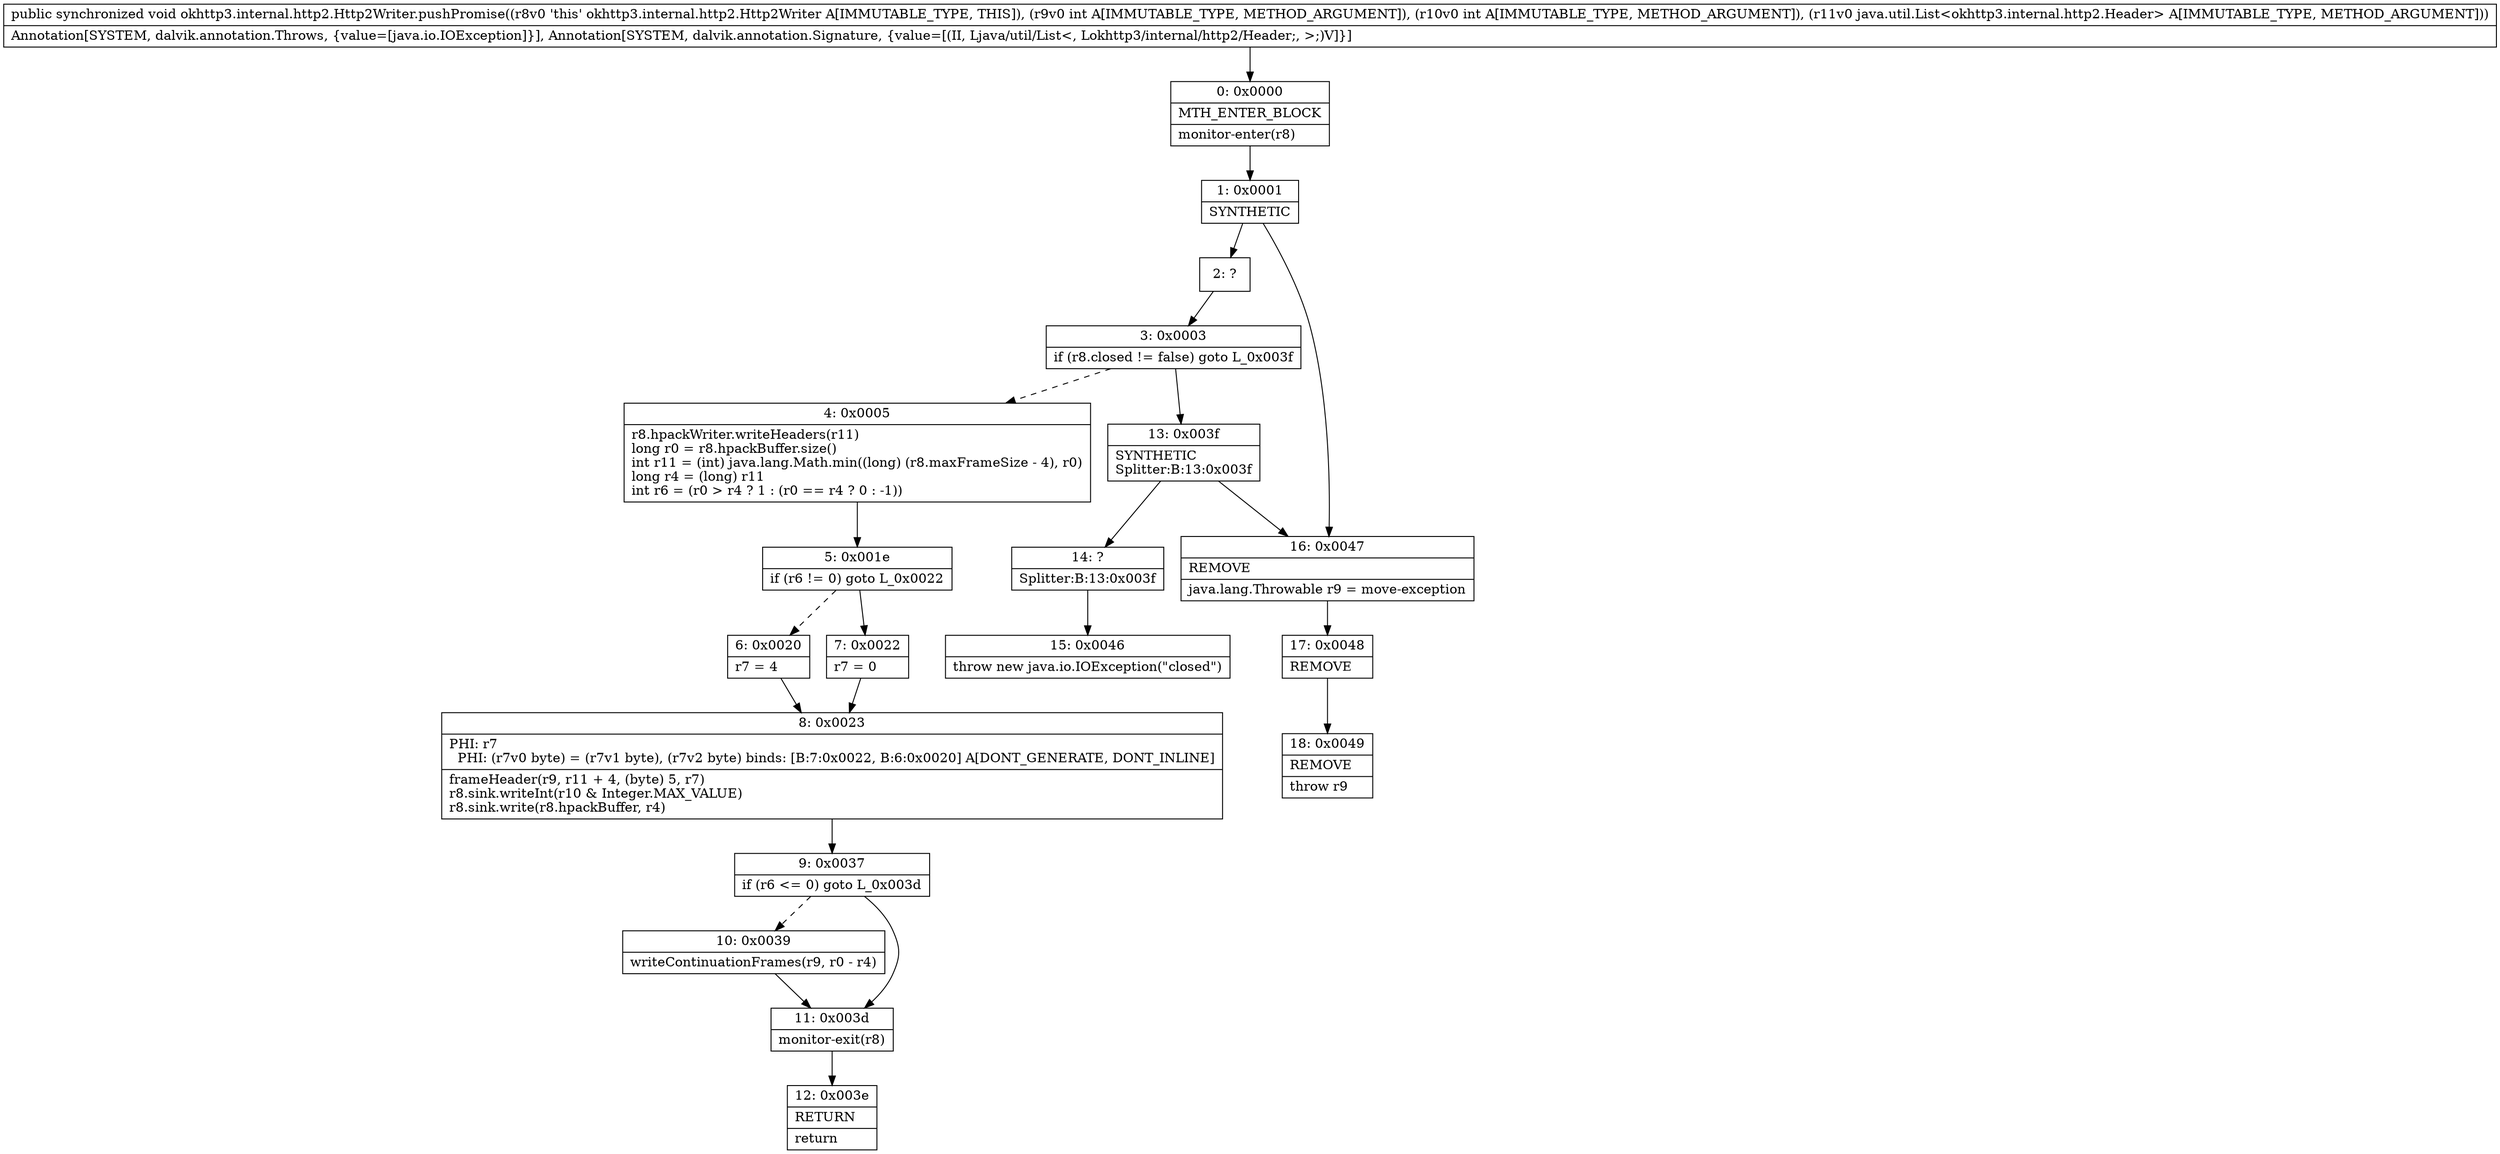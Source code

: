 digraph "CFG forokhttp3.internal.http2.Http2Writer.pushPromise(IILjava\/util\/List;)V" {
Node_0 [shape=record,label="{0\:\ 0x0000|MTH_ENTER_BLOCK\l|monitor\-enter(r8)\l}"];
Node_1 [shape=record,label="{1\:\ 0x0001|SYNTHETIC\l}"];
Node_2 [shape=record,label="{2\:\ ?}"];
Node_3 [shape=record,label="{3\:\ 0x0003|if (r8.closed != false) goto L_0x003f\l}"];
Node_4 [shape=record,label="{4\:\ 0x0005|r8.hpackWriter.writeHeaders(r11)\llong r0 = r8.hpackBuffer.size()\lint r11 = (int) java.lang.Math.min((long) (r8.maxFrameSize \- 4), r0)\llong r4 = (long) r11\lint r6 = (r0 \> r4 ? 1 : (r0 == r4 ? 0 : \-1))\l}"];
Node_5 [shape=record,label="{5\:\ 0x001e|if (r6 != 0) goto L_0x0022\l}"];
Node_6 [shape=record,label="{6\:\ 0x0020|r7 = 4\l}"];
Node_7 [shape=record,label="{7\:\ 0x0022|r7 = 0\l}"];
Node_8 [shape=record,label="{8\:\ 0x0023|PHI: r7 \l  PHI: (r7v0 byte) = (r7v1 byte), (r7v2 byte) binds: [B:7:0x0022, B:6:0x0020] A[DONT_GENERATE, DONT_INLINE]\l|frameHeader(r9, r11 + 4, (byte) 5, r7)\lr8.sink.writeInt(r10 & Integer.MAX_VALUE)\lr8.sink.write(r8.hpackBuffer, r4)\l}"];
Node_9 [shape=record,label="{9\:\ 0x0037|if (r6 \<= 0) goto L_0x003d\l}"];
Node_10 [shape=record,label="{10\:\ 0x0039|writeContinuationFrames(r9, r0 \- r4)\l}"];
Node_11 [shape=record,label="{11\:\ 0x003d|monitor\-exit(r8)\l}"];
Node_12 [shape=record,label="{12\:\ 0x003e|RETURN\l|return\l}"];
Node_13 [shape=record,label="{13\:\ 0x003f|SYNTHETIC\lSplitter:B:13:0x003f\l}"];
Node_14 [shape=record,label="{14\:\ ?|Splitter:B:13:0x003f\l}"];
Node_15 [shape=record,label="{15\:\ 0x0046|throw new java.io.IOException(\"closed\")\l}"];
Node_16 [shape=record,label="{16\:\ 0x0047|REMOVE\l|java.lang.Throwable r9 = move\-exception\l}"];
Node_17 [shape=record,label="{17\:\ 0x0048|REMOVE\l}"];
Node_18 [shape=record,label="{18\:\ 0x0049|REMOVE\l|throw r9\l}"];
MethodNode[shape=record,label="{public synchronized void okhttp3.internal.http2.Http2Writer.pushPromise((r8v0 'this' okhttp3.internal.http2.Http2Writer A[IMMUTABLE_TYPE, THIS]), (r9v0 int A[IMMUTABLE_TYPE, METHOD_ARGUMENT]), (r10v0 int A[IMMUTABLE_TYPE, METHOD_ARGUMENT]), (r11v0 java.util.List\<okhttp3.internal.http2.Header\> A[IMMUTABLE_TYPE, METHOD_ARGUMENT]))  | Annotation[SYSTEM, dalvik.annotation.Throws, \{value=[java.io.IOException]\}], Annotation[SYSTEM, dalvik.annotation.Signature, \{value=[(II, Ljava\/util\/List\<, Lokhttp3\/internal\/http2\/Header;, \>;)V]\}]\l}"];
MethodNode -> Node_0;
Node_0 -> Node_1;
Node_1 -> Node_2;
Node_1 -> Node_16;
Node_2 -> Node_3;
Node_3 -> Node_4[style=dashed];
Node_3 -> Node_13;
Node_4 -> Node_5;
Node_5 -> Node_6[style=dashed];
Node_5 -> Node_7;
Node_6 -> Node_8;
Node_7 -> Node_8;
Node_8 -> Node_9;
Node_9 -> Node_10[style=dashed];
Node_9 -> Node_11;
Node_10 -> Node_11;
Node_11 -> Node_12;
Node_13 -> Node_14;
Node_13 -> Node_16;
Node_14 -> Node_15;
Node_16 -> Node_17;
Node_17 -> Node_18;
}


